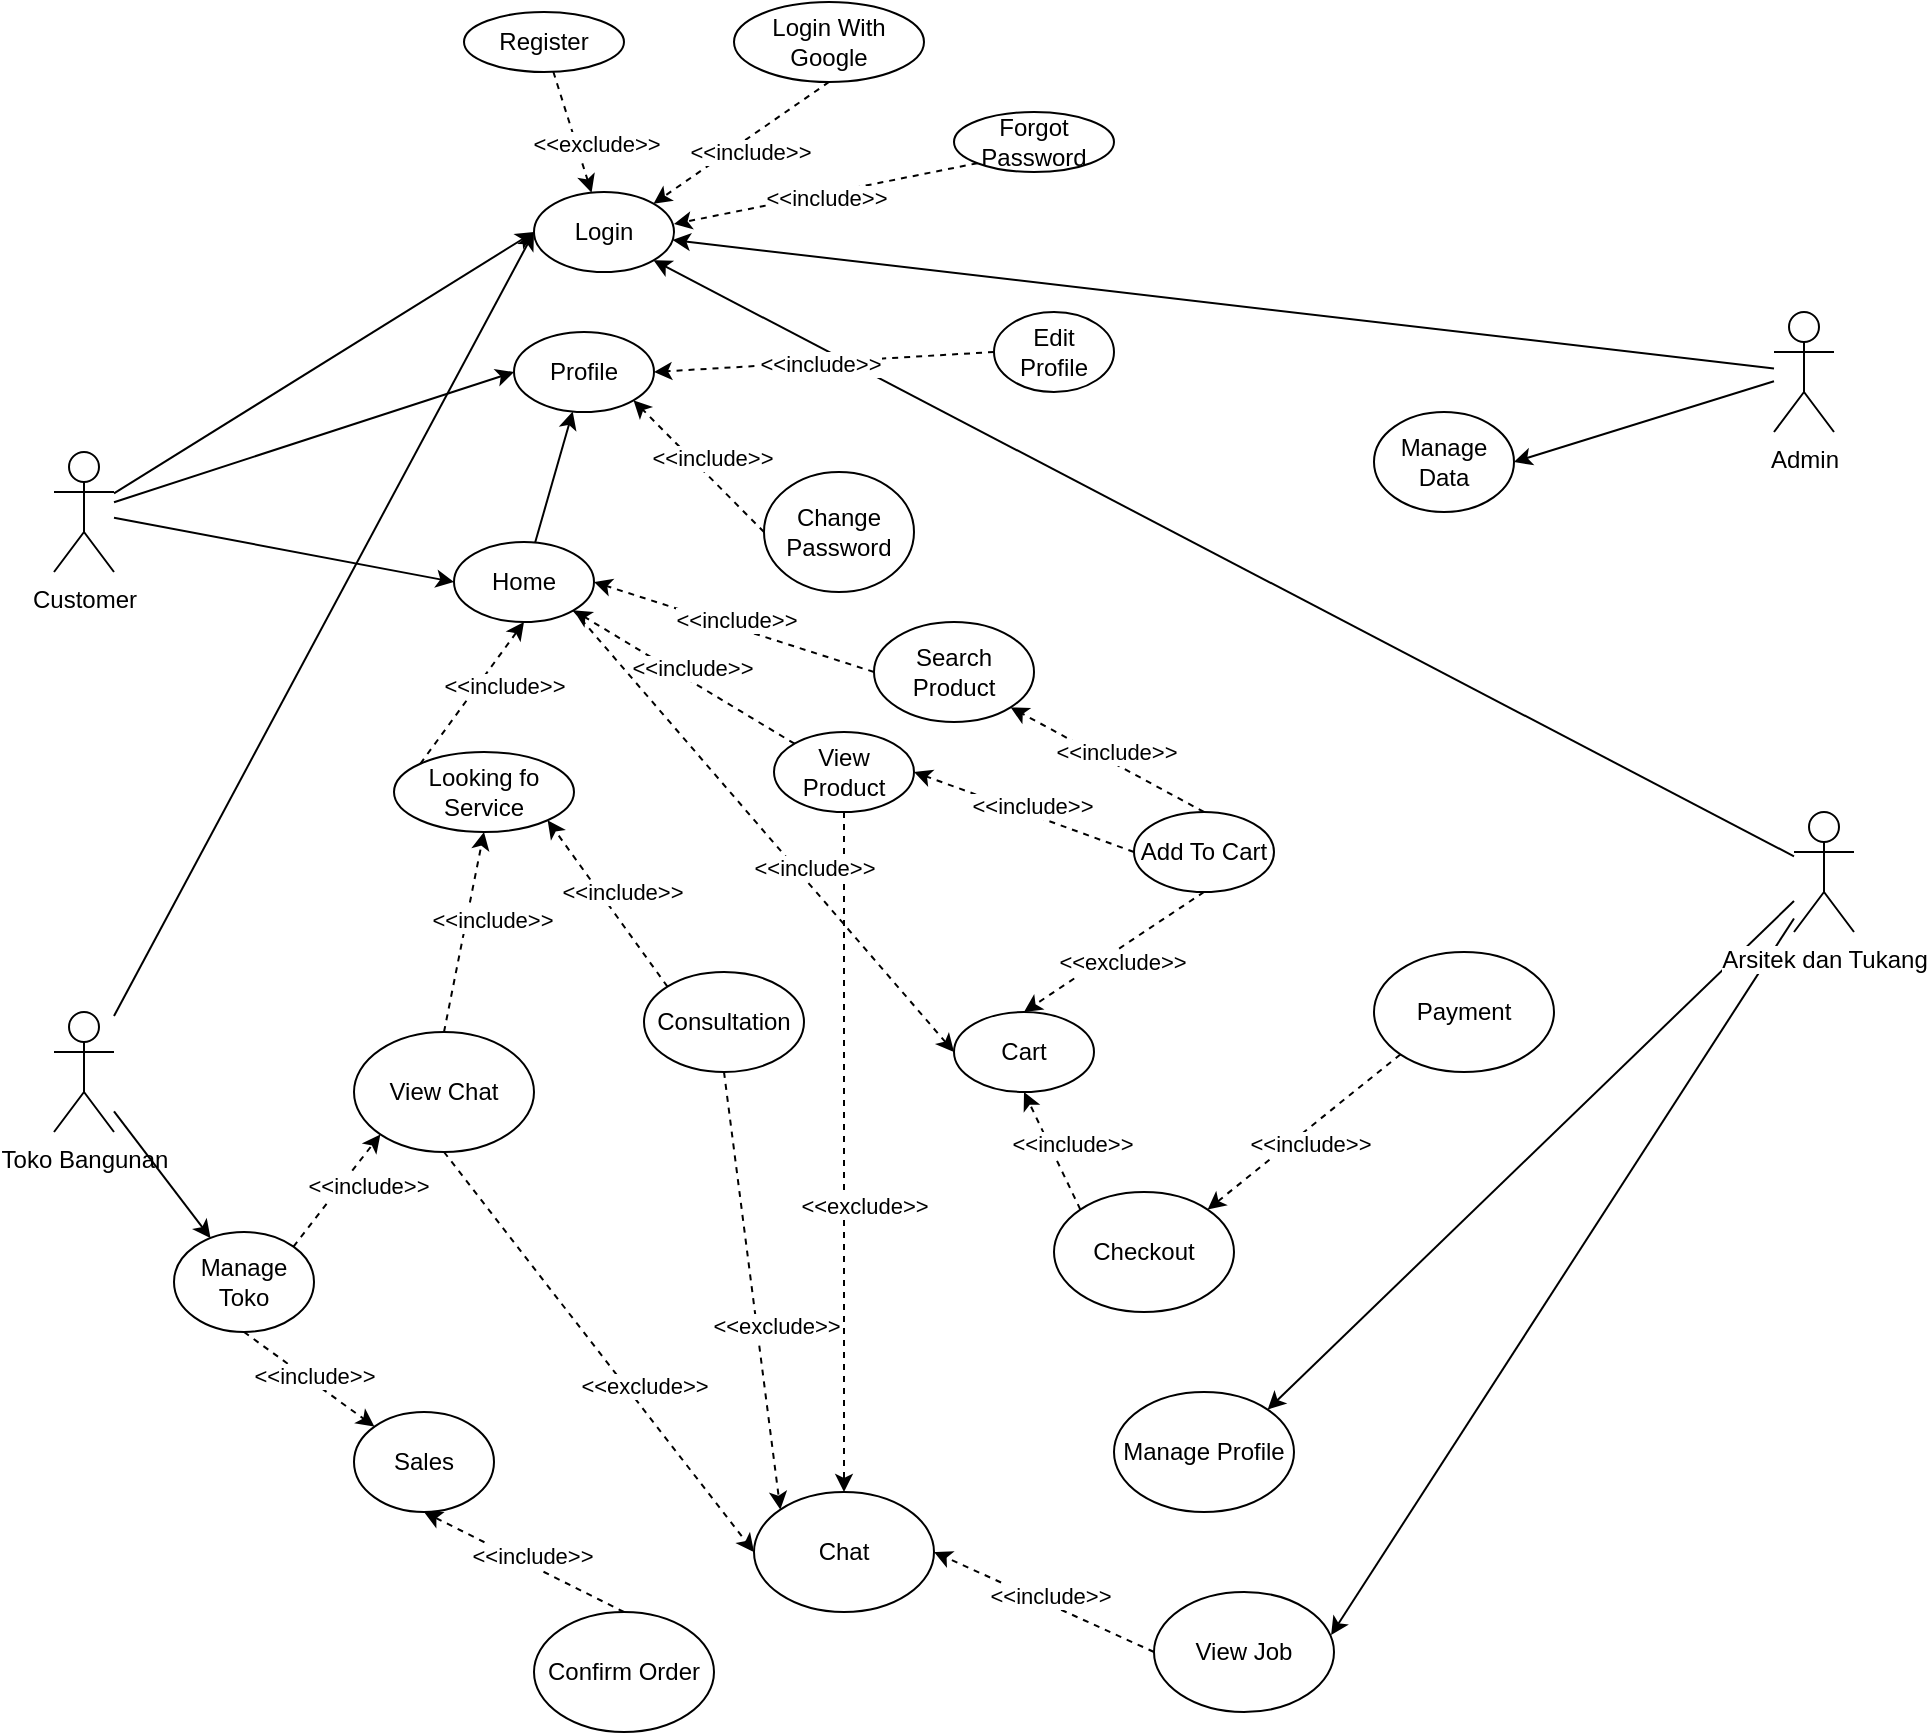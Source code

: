 <mxfile version="20.5.1" type="github" pages="2">
  <diagram id="8pYdvf0Vjy8PGNL5Wu--" name="Use Case">
    <mxGraphModel dx="1310" dy="857" grid="1" gridSize="10" guides="1" tooltips="1" connect="1" arrows="1" fold="1" page="1" pageScale="1" pageWidth="850" pageHeight="1100" math="0" shadow="0">
      <root>
        <mxCell id="0" />
        <mxCell id="1" parent="0" />
        <mxCell id="rVxo1T5X09Oe69zh3RZC-1" style="edgeStyle=none;rounded=0;orthogonalLoop=1;jettySize=auto;html=1;" parent="1" source="rVxo1T5X09Oe69zh3RZC-3" target="rVxo1T5X09Oe69zh3RZC-4" edge="1">
          <mxGeometry relative="1" as="geometry" />
        </mxCell>
        <mxCell id="rVxo1T5X09Oe69zh3RZC-2" style="edgeStyle=none;rounded=0;orthogonalLoop=1;jettySize=auto;html=1;entryX=1;entryY=0.5;entryDx=0;entryDy=0;" parent="1" source="rVxo1T5X09Oe69zh3RZC-3" target="rVxo1T5X09Oe69zh3RZC-31" edge="1">
          <mxGeometry relative="1" as="geometry" />
        </mxCell>
        <mxCell id="rVxo1T5X09Oe69zh3RZC-3" value="Admin" style="shape=umlActor;verticalLabelPosition=bottom;verticalAlign=top;html=1;outlineConnect=0;" parent="1" vertex="1">
          <mxGeometry x="910" y="250" width="30" height="60" as="geometry" />
        </mxCell>
        <mxCell id="rVxo1T5X09Oe69zh3RZC-4" value="Login" style="ellipse;whiteSpace=wrap;html=1;" parent="1" vertex="1">
          <mxGeometry x="290" y="190" width="70" height="40" as="geometry" />
        </mxCell>
        <mxCell id="bWr1Kji9oJV5c9_9Rl1m-45" style="edgeStyle=none;rounded=0;orthogonalLoop=1;jettySize=auto;html=1;" edge="1" parent="1" source="rVxo1T5X09Oe69zh3RZC-8" target="bWr1Kji9oJV5c9_9Rl1m-43">
          <mxGeometry relative="1" as="geometry" />
        </mxCell>
        <mxCell id="bWr1Kji9oJV5c9_9Rl1m-46" style="edgeStyle=none;rounded=0;orthogonalLoop=1;jettySize=auto;html=1;entryX=0;entryY=0.5;entryDx=0;entryDy=0;" edge="1" parent="1" source="rVxo1T5X09Oe69zh3RZC-8" target="rVxo1T5X09Oe69zh3RZC-4">
          <mxGeometry relative="1" as="geometry" />
        </mxCell>
        <mxCell id="rVxo1T5X09Oe69zh3RZC-8" value="Toko Bangunan" style="shape=umlActor;verticalLabelPosition=bottom;verticalAlign=top;html=1;outlineConnect=0;" parent="1" vertex="1">
          <mxGeometry x="50" y="600" width="30" height="60" as="geometry" />
        </mxCell>
        <mxCell id="bWr1Kji9oJV5c9_9Rl1m-61" style="edgeStyle=none;rounded=0;orthogonalLoop=1;jettySize=auto;html=1;entryX=0.984;entryY=0.358;entryDx=0;entryDy=0;entryPerimeter=0;" edge="1" parent="1" source="rVxo1T5X09Oe69zh3RZC-12" target="bWr1Kji9oJV5c9_9Rl1m-57">
          <mxGeometry relative="1" as="geometry" />
        </mxCell>
        <mxCell id="bWr1Kji9oJV5c9_9Rl1m-60" style="edgeStyle=none;rounded=0;orthogonalLoop=1;jettySize=auto;html=1;entryX=1;entryY=0;entryDx=0;entryDy=0;" edge="1" parent="1" source="rVxo1T5X09Oe69zh3RZC-12" target="bWr1Kji9oJV5c9_9Rl1m-56">
          <mxGeometry relative="1" as="geometry" />
        </mxCell>
        <mxCell id="bWr1Kji9oJV5c9_9Rl1m-78" style="edgeStyle=none;rounded=0;orthogonalLoop=1;jettySize=auto;html=1;entryX=1;entryY=1;entryDx=0;entryDy=0;" edge="1" parent="1" source="rVxo1T5X09Oe69zh3RZC-12" target="rVxo1T5X09Oe69zh3RZC-4">
          <mxGeometry relative="1" as="geometry" />
        </mxCell>
        <mxCell id="rVxo1T5X09Oe69zh3RZC-12" value="&lt;span style=&quot;background-color: rgb(255, 255, 255);&quot;&gt;Arsitek dan Tukang&lt;/span&gt;" style="shape=umlActor;verticalLabelPosition=bottom;verticalAlign=top;html=1;outlineConnect=0;" parent="1" vertex="1">
          <mxGeometry x="920" y="500" width="30" height="60" as="geometry" />
        </mxCell>
        <mxCell id="bWr1Kji9oJV5c9_9Rl1m-5" style="edgeStyle=none;rounded=0;orthogonalLoop=1;jettySize=auto;html=1;entryX=0;entryY=0.5;entryDx=0;entryDy=0;" edge="1" parent="1" source="rVxo1T5X09Oe69zh3RZC-21" target="rVxo1T5X09Oe69zh3RZC-25">
          <mxGeometry relative="1" as="geometry" />
        </mxCell>
        <mxCell id="bWr1Kji9oJV5c9_9Rl1m-6" style="edgeStyle=none;rounded=0;orthogonalLoop=1;jettySize=auto;html=1;entryX=0;entryY=0.5;entryDx=0;entryDy=0;" edge="1" parent="1" source="rVxo1T5X09Oe69zh3RZC-21" target="rVxo1T5X09Oe69zh3RZC-4">
          <mxGeometry relative="1" as="geometry" />
        </mxCell>
        <mxCell id="bWr1Kji9oJV5c9_9Rl1m-7" style="edgeStyle=none;rounded=0;orthogonalLoop=1;jettySize=auto;html=1;entryX=0;entryY=0.5;entryDx=0;entryDy=0;" edge="1" parent="1" source="rVxo1T5X09Oe69zh3RZC-21" target="rVxo1T5X09Oe69zh3RZC-26">
          <mxGeometry relative="1" as="geometry" />
        </mxCell>
        <mxCell id="rVxo1T5X09Oe69zh3RZC-21" value="Customer" style="shape=umlActor;verticalLabelPosition=bottom;verticalAlign=top;html=1;outlineConnect=0;" parent="1" vertex="1">
          <mxGeometry x="50" y="320" width="30" height="60" as="geometry" />
        </mxCell>
        <mxCell id="rVxo1T5X09Oe69zh3RZC-22" style="rounded=0;orthogonalLoop=1;jettySize=auto;html=1;dashed=1;" parent="1" source="rVxo1T5X09Oe69zh3RZC-24" target="rVxo1T5X09Oe69zh3RZC-4" edge="1">
          <mxGeometry relative="1" as="geometry" />
        </mxCell>
        <mxCell id="rVxo1T5X09Oe69zh3RZC-23" value="&amp;lt;&amp;lt;exclude&amp;gt;&amp;gt;" style="edgeLabel;html=1;align=center;verticalAlign=middle;resizable=0;points=[];" parent="rVxo1T5X09Oe69zh3RZC-22" vertex="1" connectable="0">
          <mxGeometry x="0.149" y="-1" relative="1" as="geometry">
            <mxPoint x="11" y="1" as="offset" />
          </mxGeometry>
        </mxCell>
        <mxCell id="rVxo1T5X09Oe69zh3RZC-24" value="Register" style="ellipse;whiteSpace=wrap;html=1;" parent="1" vertex="1">
          <mxGeometry x="255" y="100" width="80" height="30" as="geometry" />
        </mxCell>
        <mxCell id="rVxo1T5X09Oe69zh3RZC-25" value="Profile" style="ellipse;whiteSpace=wrap;html=1;" parent="1" vertex="1">
          <mxGeometry x="280" y="260" width="70" height="40" as="geometry" />
        </mxCell>
        <mxCell id="bWr1Kji9oJV5c9_9Rl1m-47" value="" style="edgeStyle=none;rounded=0;orthogonalLoop=1;jettySize=auto;html=1;" edge="1" parent="1" source="rVxo1T5X09Oe69zh3RZC-26" target="rVxo1T5X09Oe69zh3RZC-25">
          <mxGeometry relative="1" as="geometry" />
        </mxCell>
        <mxCell id="rVxo1T5X09Oe69zh3RZC-26" value="Home" style="ellipse;whiteSpace=wrap;html=1;" parent="1" vertex="1">
          <mxGeometry x="250" y="365" width="70" height="40" as="geometry" />
        </mxCell>
        <mxCell id="rVxo1T5X09Oe69zh3RZC-27" value="Search Product" style="ellipse;whiteSpace=wrap;html=1;" parent="1" vertex="1">
          <mxGeometry x="460" y="405" width="80" height="50" as="geometry" />
        </mxCell>
        <mxCell id="rVxo1T5X09Oe69zh3RZC-28" value="Chat" style="ellipse;whiteSpace=wrap;html=1;" parent="1" vertex="1">
          <mxGeometry x="400" y="840" width="90" height="60" as="geometry" />
        </mxCell>
        <mxCell id="rVxo1T5X09Oe69zh3RZC-29" value="Consultation" style="ellipse;whiteSpace=wrap;html=1;" parent="1" vertex="1">
          <mxGeometry x="345" y="580" width="80" height="50" as="geometry" />
        </mxCell>
        <mxCell id="rVxo1T5X09Oe69zh3RZC-30" value="Checkout" style="ellipse;whiteSpace=wrap;html=1;" parent="1" vertex="1">
          <mxGeometry x="550" y="690" width="90" height="60" as="geometry" />
        </mxCell>
        <mxCell id="rVxo1T5X09Oe69zh3RZC-31" value="Manage Data" style="ellipse;whiteSpace=wrap;html=1;" parent="1" vertex="1">
          <mxGeometry x="710" y="300" width="70" height="50" as="geometry" />
        </mxCell>
        <mxCell id="rVxo1T5X09Oe69zh3RZC-36" value="Forgot Password" style="ellipse;whiteSpace=wrap;html=1;" parent="1" vertex="1">
          <mxGeometry x="500" y="150" width="80" height="30" as="geometry" />
        </mxCell>
        <mxCell id="rVxo1T5X09Oe69zh3RZC-37" style="rounded=0;orthogonalLoop=1;jettySize=auto;html=1;dashed=1;exitX=0;exitY=1;exitDx=0;exitDy=0;" parent="1" source="rVxo1T5X09Oe69zh3RZC-36" edge="1">
          <mxGeometry relative="1" as="geometry">
            <mxPoint x="427.902" y="167.503" as="sourcePoint" />
            <mxPoint x="360" y="206" as="targetPoint" />
          </mxGeometry>
        </mxCell>
        <mxCell id="rVxo1T5X09Oe69zh3RZC-38" value="&amp;lt;&amp;lt;include&amp;gt;&amp;gt;" style="edgeLabel;html=1;align=center;verticalAlign=middle;resizable=0;points=[];" parent="rVxo1T5X09Oe69zh3RZC-37" vertex="1" connectable="0">
          <mxGeometry x="0.149" y="-1" relative="1" as="geometry">
            <mxPoint x="11" y="1" as="offset" />
          </mxGeometry>
        </mxCell>
        <mxCell id="rVxo1T5X09Oe69zh3RZC-40" value="Login With Google" style="ellipse;whiteSpace=wrap;html=1;" parent="1" vertex="1">
          <mxGeometry x="390" y="95" width="95" height="40" as="geometry" />
        </mxCell>
        <mxCell id="rVxo1T5X09Oe69zh3RZC-41" style="rounded=0;orthogonalLoop=1;jettySize=auto;html=1;dashed=1;exitX=0.5;exitY=1;exitDx=0;exitDy=0;entryX=1;entryY=0;entryDx=0;entryDy=0;" parent="1" source="rVxo1T5X09Oe69zh3RZC-40" target="rVxo1T5X09Oe69zh3RZC-4" edge="1">
          <mxGeometry relative="1" as="geometry">
            <mxPoint x="310.846" y="159.839" as="sourcePoint" />
            <mxPoint x="327.201" y="200.503" as="targetPoint" />
          </mxGeometry>
        </mxCell>
        <mxCell id="rVxo1T5X09Oe69zh3RZC-42" value="&amp;lt;&amp;lt;include&amp;gt;&amp;gt;" style="edgeLabel;html=1;align=center;verticalAlign=middle;resizable=0;points=[];" parent="rVxo1T5X09Oe69zh3RZC-41" vertex="1" connectable="0">
          <mxGeometry x="0.149" y="-1" relative="1" as="geometry">
            <mxPoint x="11" y="1" as="offset" />
          </mxGeometry>
        </mxCell>
        <mxCell id="0_wBG8y4vcGGB3tlVAzw-5" value="View Product" style="ellipse;whiteSpace=wrap;html=1;" vertex="1" parent="1">
          <mxGeometry x="410" y="460" width="70" height="40" as="geometry" />
        </mxCell>
        <mxCell id="0_wBG8y4vcGGB3tlVAzw-6" value="Edit Profile" style="ellipse;whiteSpace=wrap;html=1;" vertex="1" parent="1">
          <mxGeometry x="520" y="250" width="60" height="40" as="geometry" />
        </mxCell>
        <mxCell id="0_wBG8y4vcGGB3tlVAzw-10" style="rounded=0;orthogonalLoop=1;jettySize=auto;html=1;dashed=1;exitX=0;exitY=0.5;exitDx=0;exitDy=0;entryX=1;entryY=0.5;entryDx=0;entryDy=0;" edge="1" parent="1" source="0_wBG8y4vcGGB3tlVAzw-6" target="rVxo1T5X09Oe69zh3RZC-25">
          <mxGeometry relative="1" as="geometry">
            <mxPoint x="447.5" y="145" as="sourcePoint" />
            <mxPoint x="359.492" y="205.713" as="targetPoint" />
          </mxGeometry>
        </mxCell>
        <mxCell id="0_wBG8y4vcGGB3tlVAzw-11" value="&amp;lt;&amp;lt;include&amp;gt;&amp;gt;" style="edgeLabel;html=1;align=center;verticalAlign=middle;resizable=0;points=[];" vertex="1" connectable="0" parent="0_wBG8y4vcGGB3tlVAzw-10">
          <mxGeometry x="0.149" y="-1" relative="1" as="geometry">
            <mxPoint x="11" y="1" as="offset" />
          </mxGeometry>
        </mxCell>
        <mxCell id="0_wBG8y4vcGGB3tlVAzw-13" value="Change Password" style="ellipse;whiteSpace=wrap;html=1;" vertex="1" parent="1">
          <mxGeometry x="405" y="330" width="75" height="60" as="geometry" />
        </mxCell>
        <mxCell id="0_wBG8y4vcGGB3tlVAzw-15" style="rounded=0;orthogonalLoop=1;jettySize=auto;html=1;dashed=1;exitX=0;exitY=0.5;exitDx=0;exitDy=0;entryX=1;entryY=1;entryDx=0;entryDy=0;" edge="1" parent="1" source="0_wBG8y4vcGGB3tlVAzw-13" target="rVxo1T5X09Oe69zh3RZC-25">
          <mxGeometry relative="1" as="geometry">
            <mxPoint x="455" y="290" as="sourcePoint" />
            <mxPoint x="360.0" y="290" as="targetPoint" />
          </mxGeometry>
        </mxCell>
        <mxCell id="0_wBG8y4vcGGB3tlVAzw-16" value="&amp;lt;&amp;lt;include&amp;gt;&amp;gt;" style="edgeLabel;html=1;align=center;verticalAlign=middle;resizable=0;points=[];" vertex="1" connectable="0" parent="0_wBG8y4vcGGB3tlVAzw-15">
          <mxGeometry x="0.149" y="-1" relative="1" as="geometry">
            <mxPoint x="11" y="1" as="offset" />
          </mxGeometry>
        </mxCell>
        <mxCell id="0_wBG8y4vcGGB3tlVAzw-17" style="rounded=0;orthogonalLoop=1;jettySize=auto;html=1;dashed=1;exitX=0;exitY=0;exitDx=0;exitDy=0;entryX=1;entryY=1;entryDx=0;entryDy=0;" edge="1" parent="1" source="0_wBG8y4vcGGB3tlVAzw-5" target="rVxo1T5X09Oe69zh3RZC-26">
          <mxGeometry relative="1" as="geometry">
            <mxPoint x="410.0" y="360" as="sourcePoint" />
            <mxPoint x="349.492" y="304.287" as="targetPoint" />
          </mxGeometry>
        </mxCell>
        <mxCell id="0_wBG8y4vcGGB3tlVAzw-18" value="&amp;lt;&amp;lt;include&amp;gt;&amp;gt;" style="edgeLabel;html=1;align=center;verticalAlign=middle;resizable=0;points=[];" vertex="1" connectable="0" parent="0_wBG8y4vcGGB3tlVAzw-17">
          <mxGeometry x="0.149" y="-1" relative="1" as="geometry">
            <mxPoint x="11" y="1" as="offset" />
          </mxGeometry>
        </mxCell>
        <mxCell id="0_wBG8y4vcGGB3tlVAzw-19" style="rounded=0;orthogonalLoop=1;jettySize=auto;html=1;dashed=1;exitX=0;exitY=0.5;exitDx=0;exitDy=0;entryX=1;entryY=0.5;entryDx=0;entryDy=0;" edge="1" parent="1" source="rVxo1T5X09Oe69zh3RZC-27" target="rVxo1T5X09Oe69zh3RZC-26">
          <mxGeometry relative="1" as="geometry">
            <mxPoint x="310.508" y="445.713" as="sourcePoint" />
            <mxPoint x="275" y="390" as="targetPoint" />
          </mxGeometry>
        </mxCell>
        <mxCell id="0_wBG8y4vcGGB3tlVAzw-20" value="&amp;lt;&amp;lt;include&amp;gt;&amp;gt;" style="edgeLabel;html=1;align=center;verticalAlign=middle;resizable=0;points=[];" vertex="1" connectable="0" parent="0_wBG8y4vcGGB3tlVAzw-19">
          <mxGeometry x="0.149" y="-1" relative="1" as="geometry">
            <mxPoint x="11" y="1" as="offset" />
          </mxGeometry>
        </mxCell>
        <mxCell id="0_wBG8y4vcGGB3tlVAzw-22" value="Looking fo Service" style="ellipse;whiteSpace=wrap;html=1;" vertex="1" parent="1">
          <mxGeometry x="220" y="470" width="90" height="40" as="geometry" />
        </mxCell>
        <mxCell id="0_wBG8y4vcGGB3tlVAzw-23" style="rounded=0;orthogonalLoop=1;jettySize=auto;html=1;dashed=1;exitX=0;exitY=0;exitDx=0;exitDy=0;entryX=0.5;entryY=1;entryDx=0;entryDy=0;" edge="1" parent="1" source="0_wBG8y4vcGGB3tlVAzw-22" target="rVxo1T5X09Oe69zh3RZC-26">
          <mxGeometry relative="1" as="geometry">
            <mxPoint x="310.508" y="455.713" as="sourcePoint" />
            <mxPoint x="245" y="410" as="targetPoint" />
          </mxGeometry>
        </mxCell>
        <mxCell id="0_wBG8y4vcGGB3tlVAzw-24" value="&amp;lt;&amp;lt;include&amp;gt;&amp;gt;" style="edgeLabel;html=1;align=center;verticalAlign=middle;resizable=0;points=[];" vertex="1" connectable="0" parent="0_wBG8y4vcGGB3tlVAzw-23">
          <mxGeometry x="0.149" y="-1" relative="1" as="geometry">
            <mxPoint x="11" y="1" as="offset" />
          </mxGeometry>
        </mxCell>
        <mxCell id="bWr1Kji9oJV5c9_9Rl1m-8" style="rounded=0;orthogonalLoop=1;jettySize=auto;html=1;dashed=1;exitX=0;exitY=0;exitDx=0;exitDy=0;entryX=1;entryY=1;entryDx=0;entryDy=0;" edge="1" parent="1" source="rVxo1T5X09Oe69zh3RZC-29" target="0_wBG8y4vcGGB3tlVAzw-22">
          <mxGeometry relative="1" as="geometry">
            <mxPoint x="420.508" y="465.713" as="sourcePoint" />
            <mxPoint x="269.492" y="404.287" as="targetPoint" />
          </mxGeometry>
        </mxCell>
        <mxCell id="bWr1Kji9oJV5c9_9Rl1m-9" value="&amp;lt;&amp;lt;include&amp;gt;&amp;gt;" style="edgeLabel;html=1;align=center;verticalAlign=middle;resizable=0;points=[];" vertex="1" connectable="0" parent="bWr1Kji9oJV5c9_9Rl1m-8">
          <mxGeometry x="0.149" y="-1" relative="1" as="geometry">
            <mxPoint x="11" y="1" as="offset" />
          </mxGeometry>
        </mxCell>
        <mxCell id="bWr1Kji9oJV5c9_9Rl1m-10" style="rounded=0;orthogonalLoop=1;jettySize=auto;html=1;dashed=1;exitX=0.5;exitY=1;exitDx=0;exitDy=0;entryX=0.5;entryY=0;entryDx=0;entryDy=0;" edge="1" parent="1" source="0_wBG8y4vcGGB3tlVAzw-5" target="rVxo1T5X09Oe69zh3RZC-28">
          <mxGeometry relative="1" as="geometry">
            <mxPoint x="510.444" y="469.995" as="sourcePoint" />
            <mxPoint x="529.565" y="530.413" as="targetPoint" />
          </mxGeometry>
        </mxCell>
        <mxCell id="bWr1Kji9oJV5c9_9Rl1m-11" value="&amp;lt;&amp;lt;exclude&amp;gt;&amp;gt;" style="edgeLabel;html=1;align=center;verticalAlign=middle;resizable=0;points=[];" vertex="1" connectable="0" parent="bWr1Kji9oJV5c9_9Rl1m-10">
          <mxGeometry x="0.149" y="-1" relative="1" as="geometry">
            <mxPoint x="11" y="1" as="offset" />
          </mxGeometry>
        </mxCell>
        <mxCell id="bWr1Kji9oJV5c9_9Rl1m-12" style="rounded=0;orthogonalLoop=1;jettySize=auto;html=1;dashed=1;exitX=0.5;exitY=1;exitDx=0;exitDy=0;entryX=0;entryY=0;entryDx=0;entryDy=0;" edge="1" parent="1" source="rVxo1T5X09Oe69zh3RZC-29" target="rVxo1T5X09Oe69zh3RZC-28">
          <mxGeometry relative="1" as="geometry">
            <mxPoint x="470" y="510" as="sourcePoint" />
            <mxPoint x="465" y="720" as="targetPoint" />
          </mxGeometry>
        </mxCell>
        <mxCell id="bWr1Kji9oJV5c9_9Rl1m-13" value="&amp;lt;&amp;lt;exclude&amp;gt;&amp;gt;" style="edgeLabel;html=1;align=center;verticalAlign=middle;resizable=0;points=[];" vertex="1" connectable="0" parent="bWr1Kji9oJV5c9_9Rl1m-12">
          <mxGeometry x="0.149" y="-1" relative="1" as="geometry">
            <mxPoint x="11" y="1" as="offset" />
          </mxGeometry>
        </mxCell>
        <mxCell id="bWr1Kji9oJV5c9_9Rl1m-20" value="Add To Cart" style="ellipse;whiteSpace=wrap;html=1;" vertex="1" parent="1">
          <mxGeometry x="590" y="500" width="70" height="40" as="geometry" />
        </mxCell>
        <mxCell id="bWr1Kji9oJV5c9_9Rl1m-22" style="rounded=0;orthogonalLoop=1;jettySize=auto;html=1;dashed=1;exitX=0;exitY=0.5;exitDx=0;exitDy=0;entryX=1;entryY=0.5;entryDx=0;entryDy=0;" edge="1" parent="1" source="bWr1Kji9oJV5c9_9Rl1m-20" target="0_wBG8y4vcGGB3tlVAzw-5">
          <mxGeometry relative="1" as="geometry">
            <mxPoint x="706.018" y="590.003" as="sourcePoint" />
            <mxPoint x="530.002" y="508.577" as="targetPoint" />
          </mxGeometry>
        </mxCell>
        <mxCell id="bWr1Kji9oJV5c9_9Rl1m-23" value="&amp;lt;&amp;lt;include&amp;gt;&amp;gt;" style="edgeLabel;html=1;align=center;verticalAlign=middle;resizable=0;points=[];" vertex="1" connectable="0" parent="bWr1Kji9oJV5c9_9Rl1m-22">
          <mxGeometry x="0.149" y="-1" relative="1" as="geometry">
            <mxPoint x="11" y="1" as="offset" />
          </mxGeometry>
        </mxCell>
        <mxCell id="bWr1Kji9oJV5c9_9Rl1m-24" style="rounded=0;orthogonalLoop=1;jettySize=auto;html=1;dashed=1;exitX=0.5;exitY=0;exitDx=0;exitDy=0;entryX=1;entryY=1;entryDx=0;entryDy=0;" edge="1" parent="1" source="bWr1Kji9oJV5c9_9Rl1m-20" target="rVxo1T5X09Oe69zh3RZC-27">
          <mxGeometry relative="1" as="geometry">
            <mxPoint x="580.0" y="520" as="sourcePoint" />
            <mxPoint x="505" y="500" as="targetPoint" />
          </mxGeometry>
        </mxCell>
        <mxCell id="bWr1Kji9oJV5c9_9Rl1m-25" value="&amp;lt;&amp;lt;include&amp;gt;&amp;gt;" style="edgeLabel;html=1;align=center;verticalAlign=middle;resizable=0;points=[];" vertex="1" connectable="0" parent="bWr1Kji9oJV5c9_9Rl1m-24">
          <mxGeometry x="0.149" y="-1" relative="1" as="geometry">
            <mxPoint x="11" y="1" as="offset" />
          </mxGeometry>
        </mxCell>
        <mxCell id="bWr1Kji9oJV5c9_9Rl1m-26" value="Cart" style="ellipse;whiteSpace=wrap;html=1;" vertex="1" parent="1">
          <mxGeometry x="500" y="600" width="70" height="40" as="geometry" />
        </mxCell>
        <mxCell id="bWr1Kji9oJV5c9_9Rl1m-28" style="rounded=0;orthogonalLoop=1;jettySize=auto;html=1;dashed=1;exitX=1;exitY=1;exitDx=0;exitDy=0;entryX=0;entryY=0.5;entryDx=0;entryDy=0;" edge="1" parent="1" source="rVxo1T5X09Oe69zh3RZC-26" target="bWr1Kji9oJV5c9_9Rl1m-26">
          <mxGeometry relative="1" as="geometry">
            <mxPoint x="405.004" y="489.995" as="sourcePoint" />
            <mxPoint x="424.125" y="550.413" as="targetPoint" />
          </mxGeometry>
        </mxCell>
        <mxCell id="bWr1Kji9oJV5c9_9Rl1m-29" value="&amp;lt;&amp;lt;include&amp;gt;&amp;gt;" style="edgeLabel;html=1;align=center;verticalAlign=middle;resizable=0;points=[];" vertex="1" connectable="0" parent="bWr1Kji9oJV5c9_9Rl1m-28">
          <mxGeometry x="0.149" y="-1" relative="1" as="geometry">
            <mxPoint x="11" y="1" as="offset" />
          </mxGeometry>
        </mxCell>
        <mxCell id="bWr1Kji9oJV5c9_9Rl1m-30" style="rounded=0;orthogonalLoop=1;jettySize=auto;html=1;dashed=1;exitX=0.5;exitY=1;exitDx=0;exitDy=0;entryX=0.5;entryY=0;entryDx=0;entryDy=0;" edge="1" parent="1" source="bWr1Kji9oJV5c9_9Rl1m-20" target="bWr1Kji9oJV5c9_9Rl1m-26">
          <mxGeometry relative="1" as="geometry">
            <mxPoint x="269.492" y="404.287" as="sourcePoint" />
            <mxPoint x="530.0" y="620" as="targetPoint" />
          </mxGeometry>
        </mxCell>
        <mxCell id="bWr1Kji9oJV5c9_9Rl1m-31" value="&amp;lt;&amp;lt;exclude&amp;gt;&amp;gt;" style="edgeLabel;html=1;align=center;verticalAlign=middle;resizable=0;points=[];" vertex="1" connectable="0" parent="bWr1Kji9oJV5c9_9Rl1m-30">
          <mxGeometry x="0.149" y="-1" relative="1" as="geometry">
            <mxPoint x="11" y="1" as="offset" />
          </mxGeometry>
        </mxCell>
        <mxCell id="bWr1Kji9oJV5c9_9Rl1m-32" value="View Chat" style="ellipse;whiteSpace=wrap;html=1;" vertex="1" parent="1">
          <mxGeometry x="200" y="610" width="90" height="60" as="geometry" />
        </mxCell>
        <mxCell id="bWr1Kji9oJV5c9_9Rl1m-35" style="rounded=0;orthogonalLoop=1;jettySize=auto;html=1;dashed=1;exitX=0;exitY=0;exitDx=0;exitDy=0;entryX=0.5;entryY=1;entryDx=0;entryDy=0;" edge="1" parent="1" source="rVxo1T5X09Oe69zh3RZC-30" target="bWr1Kji9oJV5c9_9Rl1m-26">
          <mxGeometry relative="1" as="geometry">
            <mxPoint x="605" y="570" as="sourcePoint" />
            <mxPoint x="555" y="620" as="targetPoint" />
          </mxGeometry>
        </mxCell>
        <mxCell id="bWr1Kji9oJV5c9_9Rl1m-36" value="&amp;lt;&amp;lt;include&amp;gt;&amp;gt;" style="edgeLabel;html=1;align=center;verticalAlign=middle;resizable=0;points=[];" vertex="1" connectable="0" parent="bWr1Kji9oJV5c9_9Rl1m-35">
          <mxGeometry x="0.149" y="-1" relative="1" as="geometry">
            <mxPoint x="11" y="1" as="offset" />
          </mxGeometry>
        </mxCell>
        <mxCell id="bWr1Kji9oJV5c9_9Rl1m-37" value="Payment" style="ellipse;whiteSpace=wrap;html=1;" vertex="1" parent="1">
          <mxGeometry x="710" y="570" width="90" height="60" as="geometry" />
        </mxCell>
        <mxCell id="bWr1Kji9oJV5c9_9Rl1m-38" style="rounded=0;orthogonalLoop=1;jettySize=auto;html=1;dashed=1;exitX=0.5;exitY=0;exitDx=0;exitDy=0;entryX=0.5;entryY=1;entryDx=0;entryDy=0;" edge="1" parent="1" source="bWr1Kji9oJV5c9_9Rl1m-32" target="0_wBG8y4vcGGB3tlVAzw-22">
          <mxGeometry relative="1" as="geometry">
            <mxPoint x="366.549" y="597.427" as="sourcePoint" />
            <mxPoint x="306.715" y="514.188" as="targetPoint" />
          </mxGeometry>
        </mxCell>
        <mxCell id="bWr1Kji9oJV5c9_9Rl1m-39" value="&amp;lt;&amp;lt;include&amp;gt;&amp;gt;" style="edgeLabel;html=1;align=center;verticalAlign=middle;resizable=0;points=[];" vertex="1" connectable="0" parent="bWr1Kji9oJV5c9_9Rl1m-38">
          <mxGeometry x="0.149" y="-1" relative="1" as="geometry">
            <mxPoint x="11" y="1" as="offset" />
          </mxGeometry>
        </mxCell>
        <mxCell id="bWr1Kji9oJV5c9_9Rl1m-40" style="rounded=0;orthogonalLoop=1;jettySize=auto;html=1;dashed=1;exitX=0.5;exitY=1;exitDx=0;exitDy=0;entryX=0;entryY=0.5;entryDx=0;entryDy=0;" edge="1" parent="1" source="bWr1Kji9oJV5c9_9Rl1m-32" target="rVxo1T5X09Oe69zh3RZC-28">
          <mxGeometry relative="1" as="geometry">
            <mxPoint x="395" y="640" as="sourcePoint" />
            <mxPoint x="437.97" y="838.928" as="targetPoint" />
          </mxGeometry>
        </mxCell>
        <mxCell id="bWr1Kji9oJV5c9_9Rl1m-41" value="&amp;lt;&amp;lt;exclude&amp;gt;&amp;gt;" style="edgeLabel;html=1;align=center;verticalAlign=middle;resizable=0;points=[];" vertex="1" connectable="0" parent="bWr1Kji9oJV5c9_9Rl1m-40">
          <mxGeometry x="0.149" y="-1" relative="1" as="geometry">
            <mxPoint x="11" y="1" as="offset" />
          </mxGeometry>
        </mxCell>
        <mxCell id="bWr1Kji9oJV5c9_9Rl1m-43" value="Manage Toko" style="ellipse;whiteSpace=wrap;html=1;" vertex="1" parent="1">
          <mxGeometry x="110" y="710" width="70" height="50" as="geometry" />
        </mxCell>
        <mxCell id="bWr1Kji9oJV5c9_9Rl1m-49" style="rounded=0;orthogonalLoop=1;jettySize=auto;html=1;dashed=1;exitX=1;exitY=0;exitDx=0;exitDy=0;entryX=0;entryY=1;entryDx=0;entryDy=0;" edge="1" parent="1" source="bWr1Kji9oJV5c9_9Rl1m-43" target="bWr1Kji9oJV5c9_9Rl1m-32">
          <mxGeometry relative="1" as="geometry">
            <mxPoint x="285" y="620" as="sourcePoint" />
            <mxPoint x="275" y="520" as="targetPoint" />
          </mxGeometry>
        </mxCell>
        <mxCell id="bWr1Kji9oJV5c9_9Rl1m-50" value="&amp;lt;&amp;lt;include&amp;gt;&amp;gt;" style="edgeLabel;html=1;align=center;verticalAlign=middle;resizable=0;points=[];" vertex="1" connectable="0" parent="bWr1Kji9oJV5c9_9Rl1m-49">
          <mxGeometry x="0.149" y="-1" relative="1" as="geometry">
            <mxPoint x="11" y="1" as="offset" />
          </mxGeometry>
        </mxCell>
        <mxCell id="bWr1Kji9oJV5c9_9Rl1m-51" style="rounded=0;orthogonalLoop=1;jettySize=auto;html=1;dashed=1;exitX=0.5;exitY=1;exitDx=0;exitDy=0;entryX=0;entryY=0;entryDx=0;entryDy=0;" edge="1" parent="1" source="bWr1Kji9oJV5c9_9Rl1m-43" target="bWr1Kji9oJV5c9_9Rl1m-53">
          <mxGeometry relative="1" as="geometry">
            <mxPoint x="209.579" y="717.202" as="sourcePoint" />
            <mxPoint x="253" y="830" as="targetPoint" />
          </mxGeometry>
        </mxCell>
        <mxCell id="bWr1Kji9oJV5c9_9Rl1m-52" value="&amp;lt;&amp;lt;include&amp;gt;&amp;gt;" style="edgeLabel;html=1;align=center;verticalAlign=middle;resizable=0;points=[];" vertex="1" connectable="0" parent="bWr1Kji9oJV5c9_9Rl1m-51">
          <mxGeometry x="0.149" y="-1" relative="1" as="geometry">
            <mxPoint x="-2" y="-6" as="offset" />
          </mxGeometry>
        </mxCell>
        <mxCell id="bWr1Kji9oJV5c9_9Rl1m-53" value="Sales" style="ellipse;whiteSpace=wrap;html=1;" vertex="1" parent="1">
          <mxGeometry x="200" y="800" width="70" height="50" as="geometry" />
        </mxCell>
        <mxCell id="bWr1Kji9oJV5c9_9Rl1m-56" value="Manage Profile" style="ellipse;whiteSpace=wrap;html=1;" vertex="1" parent="1">
          <mxGeometry x="580" y="790" width="90" height="60" as="geometry" />
        </mxCell>
        <mxCell id="bWr1Kji9oJV5c9_9Rl1m-57" value="View Job" style="ellipse;whiteSpace=wrap;html=1;" vertex="1" parent="1">
          <mxGeometry x="600" y="890" width="90" height="60" as="geometry" />
        </mxCell>
        <mxCell id="bWr1Kji9oJV5c9_9Rl1m-58" value="Confirm Order" style="ellipse;whiteSpace=wrap;html=1;" vertex="1" parent="1">
          <mxGeometry x="290" y="900" width="90" height="60" as="geometry" />
        </mxCell>
        <mxCell id="bWr1Kji9oJV5c9_9Rl1m-63" style="rounded=0;orthogonalLoop=1;jettySize=auto;html=1;dashed=1;exitX=0;exitY=0.5;exitDx=0;exitDy=0;entryX=1;entryY=0.5;entryDx=0;entryDy=0;" edge="1" parent="1" source="bWr1Kji9oJV5c9_9Rl1m-57" target="rVxo1T5X09Oe69zh3RZC-28">
          <mxGeometry relative="1" as="geometry">
            <mxPoint x="255" y="680" as="sourcePoint" />
            <mxPoint x="410" y="880" as="targetPoint" />
          </mxGeometry>
        </mxCell>
        <mxCell id="bWr1Kji9oJV5c9_9Rl1m-64" value="&amp;lt;&amp;lt;include&amp;gt;&amp;gt;" style="edgeLabel;html=1;align=center;verticalAlign=middle;resizable=0;points=[];" vertex="1" connectable="0" parent="bWr1Kji9oJV5c9_9Rl1m-63">
          <mxGeometry x="0.149" y="-1" relative="1" as="geometry">
            <mxPoint x="11" y="1" as="offset" />
          </mxGeometry>
        </mxCell>
        <mxCell id="bWr1Kji9oJV5c9_9Rl1m-66" style="rounded=0;orthogonalLoop=1;jettySize=auto;html=1;dashed=1;exitX=0;exitY=1;exitDx=0;exitDy=0;entryX=1;entryY=0;entryDx=0;entryDy=0;" edge="1" parent="1" source="bWr1Kji9oJV5c9_9Rl1m-37" target="rVxo1T5X09Oe69zh3RZC-30">
          <mxGeometry relative="1" as="geometry">
            <mxPoint x="573.18" y="718.787" as="sourcePoint" />
            <mxPoint x="545" y="650" as="targetPoint" />
          </mxGeometry>
        </mxCell>
        <mxCell id="bWr1Kji9oJV5c9_9Rl1m-67" value="&amp;lt;&amp;lt;include&amp;gt;&amp;gt;" style="edgeLabel;html=1;align=center;verticalAlign=middle;resizable=0;points=[];" vertex="1" connectable="0" parent="bWr1Kji9oJV5c9_9Rl1m-66">
          <mxGeometry x="0.149" y="-1" relative="1" as="geometry">
            <mxPoint x="11" y="1" as="offset" />
          </mxGeometry>
        </mxCell>
        <mxCell id="bWr1Kji9oJV5c9_9Rl1m-69" style="rounded=0;orthogonalLoop=1;jettySize=auto;html=1;dashed=1;exitX=0.5;exitY=0;exitDx=0;exitDy=0;entryX=0.5;entryY=1;entryDx=0;entryDy=0;" edge="1" parent="1" source="bWr1Kji9oJV5c9_9Rl1m-58" target="bWr1Kji9oJV5c9_9Rl1m-53">
          <mxGeometry relative="1" as="geometry">
            <mxPoint x="255" y="620" as="sourcePoint" />
            <mxPoint x="275" y="520" as="targetPoint" />
          </mxGeometry>
        </mxCell>
        <mxCell id="bWr1Kji9oJV5c9_9Rl1m-70" value="&amp;lt;&amp;lt;include&amp;gt;&amp;gt;" style="edgeLabel;html=1;align=center;verticalAlign=middle;resizable=0;points=[];" vertex="1" connectable="0" parent="bWr1Kji9oJV5c9_9Rl1m-69">
          <mxGeometry x="0.149" y="-1" relative="1" as="geometry">
            <mxPoint x="11" y="1" as="offset" />
          </mxGeometry>
        </mxCell>
      </root>
    </mxGraphModel>
  </diagram>
  <diagram id="bUhFg7TCCN4sw5C-6Emz" name="Activity Diagram - Login">
    <mxGraphModel dx="786" dy="514" grid="1" gridSize="10" guides="1" tooltips="1" connect="1" arrows="1" fold="1" page="1" pageScale="1" pageWidth="850" pageHeight="1100" math="0" shadow="0">
      <root>
        <mxCell id="0" />
        <mxCell id="1" parent="0" />
      </root>
    </mxGraphModel>
  </diagram>
</mxfile>
